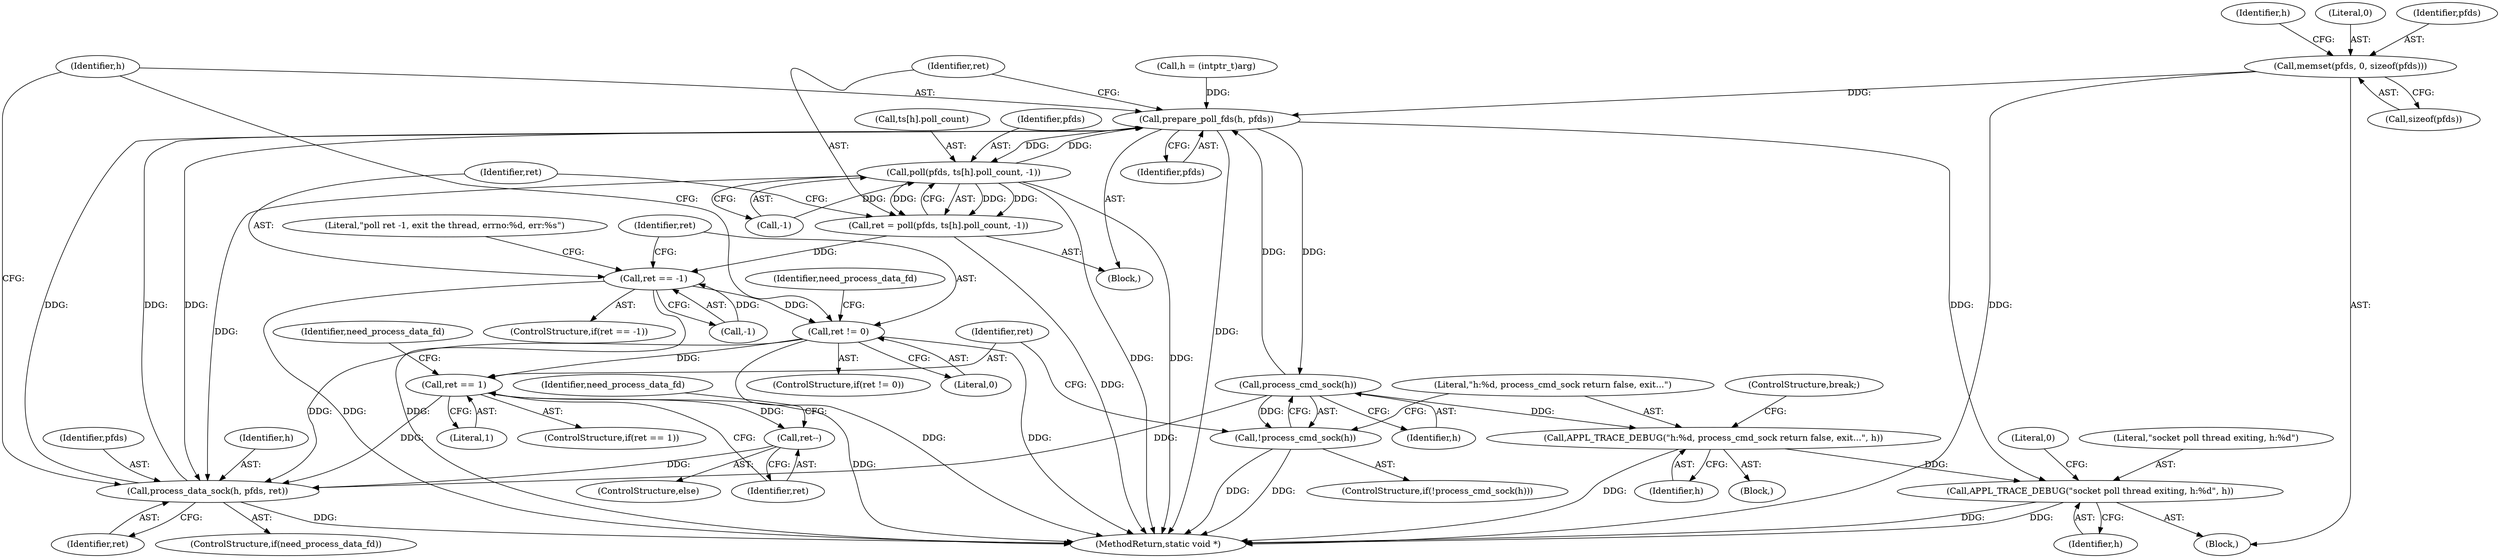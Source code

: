 digraph "1_Android_472271b153c5dc53c28beac55480a8d8434b2d5c_44@API" {
"1000106" [label="(Call,memset(pfds, 0, sizeof(pfds)))"];
"1000119" [label="(Call,prepare_poll_fds(h, pfds))"];
"1000125" [label="(Call,poll(pfds, ts[h].poll_count, -1))"];
"1000123" [label="(Call,ret = poll(pfds, ts[h].poll_count, -1))"];
"1000135" [label="(Call,ret == -1)"];
"1000147" [label="(Call,ret != 0)"];
"1000184" [label="(Call,ret == 1)"];
"1000191" [label="(Call,ret--)"];
"1000195" [label="(Call,process_data_sock(h, pfds, ret))"];
"1000176" [label="(Call,process_cmd_sock(h))"];
"1000175" [label="(Call,!process_cmd_sock(h))"];
"1000179" [label="(Call,APPL_TRACE_DEBUG(\"h:%d, process_cmd_sock return false, exit...\", h))"];
"1000209" [label="(Call,APPL_TRACE_DEBUG(\"socket poll thread exiting, h:%d\", h))"];
"1000197" [label="(Identifier,pfds)"];
"1000182" [label="(ControlStructure,break;)"];
"1000188" [label="(Identifier,need_process_data_fd)"];
"1000126" [label="(Identifier,pfds)"];
"1000198" [label="(Identifier,ret)"];
"1000175" [label="(Call,!process_cmd_sock(h))"];
"1000196" [label="(Identifier,h)"];
"1000186" [label="(Literal,1)"];
"1000191" [label="(Call,ret--)"];
"1000177" [label="(Identifier,h)"];
"1000137" [label="(Call,-1)"];
"1000194" [label="(Identifier,need_process_data_fd)"];
"1000180" [label="(Literal,\"h:%d, process_cmd_sock return false, exit...\")"];
"1000104" [label="(Block,)"];
"1000109" [label="(Call,sizeof(pfds))"];
"1000141" [label="(Literal,\"poll ret -1, exit the thread, errno:%d, err:%s\")"];
"1000213" [label="(Literal,0)"];
"1000181" [label="(Identifier,h)"];
"1000210" [label="(Literal,\"socket poll thread exiting, h:%d\")"];
"1000113" [label="(Identifier,h)"];
"1000120" [label="(Identifier,h)"];
"1000184" [label="(Call,ret == 1)"];
"1000190" [label="(ControlStructure,else)"];
"1000119" [label="(Call,prepare_poll_fds(h, pfds))"];
"1000118" [label="(Block,)"];
"1000136" [label="(Identifier,ret)"];
"1000148" [label="(Identifier,ret)"];
"1000214" [label="(MethodReturn,static void *)"];
"1000108" [label="(Literal,0)"];
"1000135" [label="(Call,ret == -1)"];
"1000147" [label="(Call,ret != 0)"];
"1000146" [label="(ControlStructure,if(ret != 0))"];
"1000124" [label="(Identifier,ret)"];
"1000183" [label="(ControlStructure,if(ret == 1))"];
"1000153" [label="(Identifier,need_process_data_fd)"];
"1000178" [label="(Block,)"];
"1000211" [label="(Identifier,h)"];
"1000107" [label="(Identifier,pfds)"];
"1000125" [label="(Call,poll(pfds, ts[h].poll_count, -1))"];
"1000127" [label="(Call,ts[h].poll_count)"];
"1000112" [label="(Call,h = (intptr_t)arg)"];
"1000106" [label="(Call,memset(pfds, 0, sizeof(pfds)))"];
"1000149" [label="(Literal,0)"];
"1000195" [label="(Call,process_data_sock(h, pfds, ret))"];
"1000179" [label="(Call,APPL_TRACE_DEBUG(\"h:%d, process_cmd_sock return false, exit...\", h))"];
"1000176" [label="(Call,process_cmd_sock(h))"];
"1000134" [label="(ControlStructure,if(ret == -1))"];
"1000192" [label="(Identifier,ret)"];
"1000132" [label="(Call,-1)"];
"1000174" [label="(ControlStructure,if(!process_cmd_sock(h)))"];
"1000209" [label="(Call,APPL_TRACE_DEBUG(\"socket poll thread exiting, h:%d\", h))"];
"1000185" [label="(Identifier,ret)"];
"1000193" [label="(ControlStructure,if(need_process_data_fd))"];
"1000121" [label="(Identifier,pfds)"];
"1000123" [label="(Call,ret = poll(pfds, ts[h].poll_count, -1))"];
"1000106" -> "1000104"  [label="AST: "];
"1000106" -> "1000109"  [label="CFG: "];
"1000107" -> "1000106"  [label="AST: "];
"1000108" -> "1000106"  [label="AST: "];
"1000109" -> "1000106"  [label="AST: "];
"1000113" -> "1000106"  [label="CFG: "];
"1000106" -> "1000214"  [label="DDG: "];
"1000106" -> "1000119"  [label="DDG: "];
"1000119" -> "1000118"  [label="AST: "];
"1000119" -> "1000121"  [label="CFG: "];
"1000120" -> "1000119"  [label="AST: "];
"1000121" -> "1000119"  [label="AST: "];
"1000124" -> "1000119"  [label="CFG: "];
"1000119" -> "1000214"  [label="DDG: "];
"1000176" -> "1000119"  [label="DDG: "];
"1000195" -> "1000119"  [label="DDG: "];
"1000195" -> "1000119"  [label="DDG: "];
"1000112" -> "1000119"  [label="DDG: "];
"1000125" -> "1000119"  [label="DDG: "];
"1000119" -> "1000125"  [label="DDG: "];
"1000119" -> "1000176"  [label="DDG: "];
"1000119" -> "1000195"  [label="DDG: "];
"1000119" -> "1000209"  [label="DDG: "];
"1000125" -> "1000123"  [label="AST: "];
"1000125" -> "1000132"  [label="CFG: "];
"1000126" -> "1000125"  [label="AST: "];
"1000127" -> "1000125"  [label="AST: "];
"1000132" -> "1000125"  [label="AST: "];
"1000123" -> "1000125"  [label="CFG: "];
"1000125" -> "1000214"  [label="DDG: "];
"1000125" -> "1000214"  [label="DDG: "];
"1000125" -> "1000123"  [label="DDG: "];
"1000125" -> "1000123"  [label="DDG: "];
"1000125" -> "1000123"  [label="DDG: "];
"1000132" -> "1000125"  [label="DDG: "];
"1000125" -> "1000195"  [label="DDG: "];
"1000123" -> "1000118"  [label="AST: "];
"1000124" -> "1000123"  [label="AST: "];
"1000136" -> "1000123"  [label="CFG: "];
"1000123" -> "1000214"  [label="DDG: "];
"1000123" -> "1000135"  [label="DDG: "];
"1000135" -> "1000134"  [label="AST: "];
"1000135" -> "1000137"  [label="CFG: "];
"1000136" -> "1000135"  [label="AST: "];
"1000137" -> "1000135"  [label="AST: "];
"1000141" -> "1000135"  [label="CFG: "];
"1000148" -> "1000135"  [label="CFG: "];
"1000135" -> "1000214"  [label="DDG: "];
"1000135" -> "1000214"  [label="DDG: "];
"1000137" -> "1000135"  [label="DDG: "];
"1000135" -> "1000147"  [label="DDG: "];
"1000147" -> "1000146"  [label="AST: "];
"1000147" -> "1000149"  [label="CFG: "];
"1000148" -> "1000147"  [label="AST: "];
"1000149" -> "1000147"  [label="AST: "];
"1000120" -> "1000147"  [label="CFG: "];
"1000153" -> "1000147"  [label="CFG: "];
"1000147" -> "1000214"  [label="DDG: "];
"1000147" -> "1000214"  [label="DDG: "];
"1000147" -> "1000184"  [label="DDG: "];
"1000147" -> "1000195"  [label="DDG: "];
"1000184" -> "1000183"  [label="AST: "];
"1000184" -> "1000186"  [label="CFG: "];
"1000185" -> "1000184"  [label="AST: "];
"1000186" -> "1000184"  [label="AST: "];
"1000188" -> "1000184"  [label="CFG: "];
"1000192" -> "1000184"  [label="CFG: "];
"1000184" -> "1000214"  [label="DDG: "];
"1000184" -> "1000191"  [label="DDG: "];
"1000184" -> "1000195"  [label="DDG: "];
"1000191" -> "1000190"  [label="AST: "];
"1000191" -> "1000192"  [label="CFG: "];
"1000192" -> "1000191"  [label="AST: "];
"1000194" -> "1000191"  [label="CFG: "];
"1000191" -> "1000195"  [label="DDG: "];
"1000195" -> "1000193"  [label="AST: "];
"1000195" -> "1000198"  [label="CFG: "];
"1000196" -> "1000195"  [label="AST: "];
"1000197" -> "1000195"  [label="AST: "];
"1000198" -> "1000195"  [label="AST: "];
"1000120" -> "1000195"  [label="CFG: "];
"1000195" -> "1000214"  [label="DDG: "];
"1000176" -> "1000195"  [label="DDG: "];
"1000176" -> "1000175"  [label="AST: "];
"1000176" -> "1000177"  [label="CFG: "];
"1000177" -> "1000176"  [label="AST: "];
"1000175" -> "1000176"  [label="CFG: "];
"1000176" -> "1000175"  [label="DDG: "];
"1000176" -> "1000179"  [label="DDG: "];
"1000175" -> "1000174"  [label="AST: "];
"1000180" -> "1000175"  [label="CFG: "];
"1000185" -> "1000175"  [label="CFG: "];
"1000175" -> "1000214"  [label="DDG: "];
"1000175" -> "1000214"  [label="DDG: "];
"1000179" -> "1000178"  [label="AST: "];
"1000179" -> "1000181"  [label="CFG: "];
"1000180" -> "1000179"  [label="AST: "];
"1000181" -> "1000179"  [label="AST: "];
"1000182" -> "1000179"  [label="CFG: "];
"1000179" -> "1000214"  [label="DDG: "];
"1000179" -> "1000209"  [label="DDG: "];
"1000209" -> "1000104"  [label="AST: "];
"1000209" -> "1000211"  [label="CFG: "];
"1000210" -> "1000209"  [label="AST: "];
"1000211" -> "1000209"  [label="AST: "];
"1000213" -> "1000209"  [label="CFG: "];
"1000209" -> "1000214"  [label="DDG: "];
"1000209" -> "1000214"  [label="DDG: "];
}
